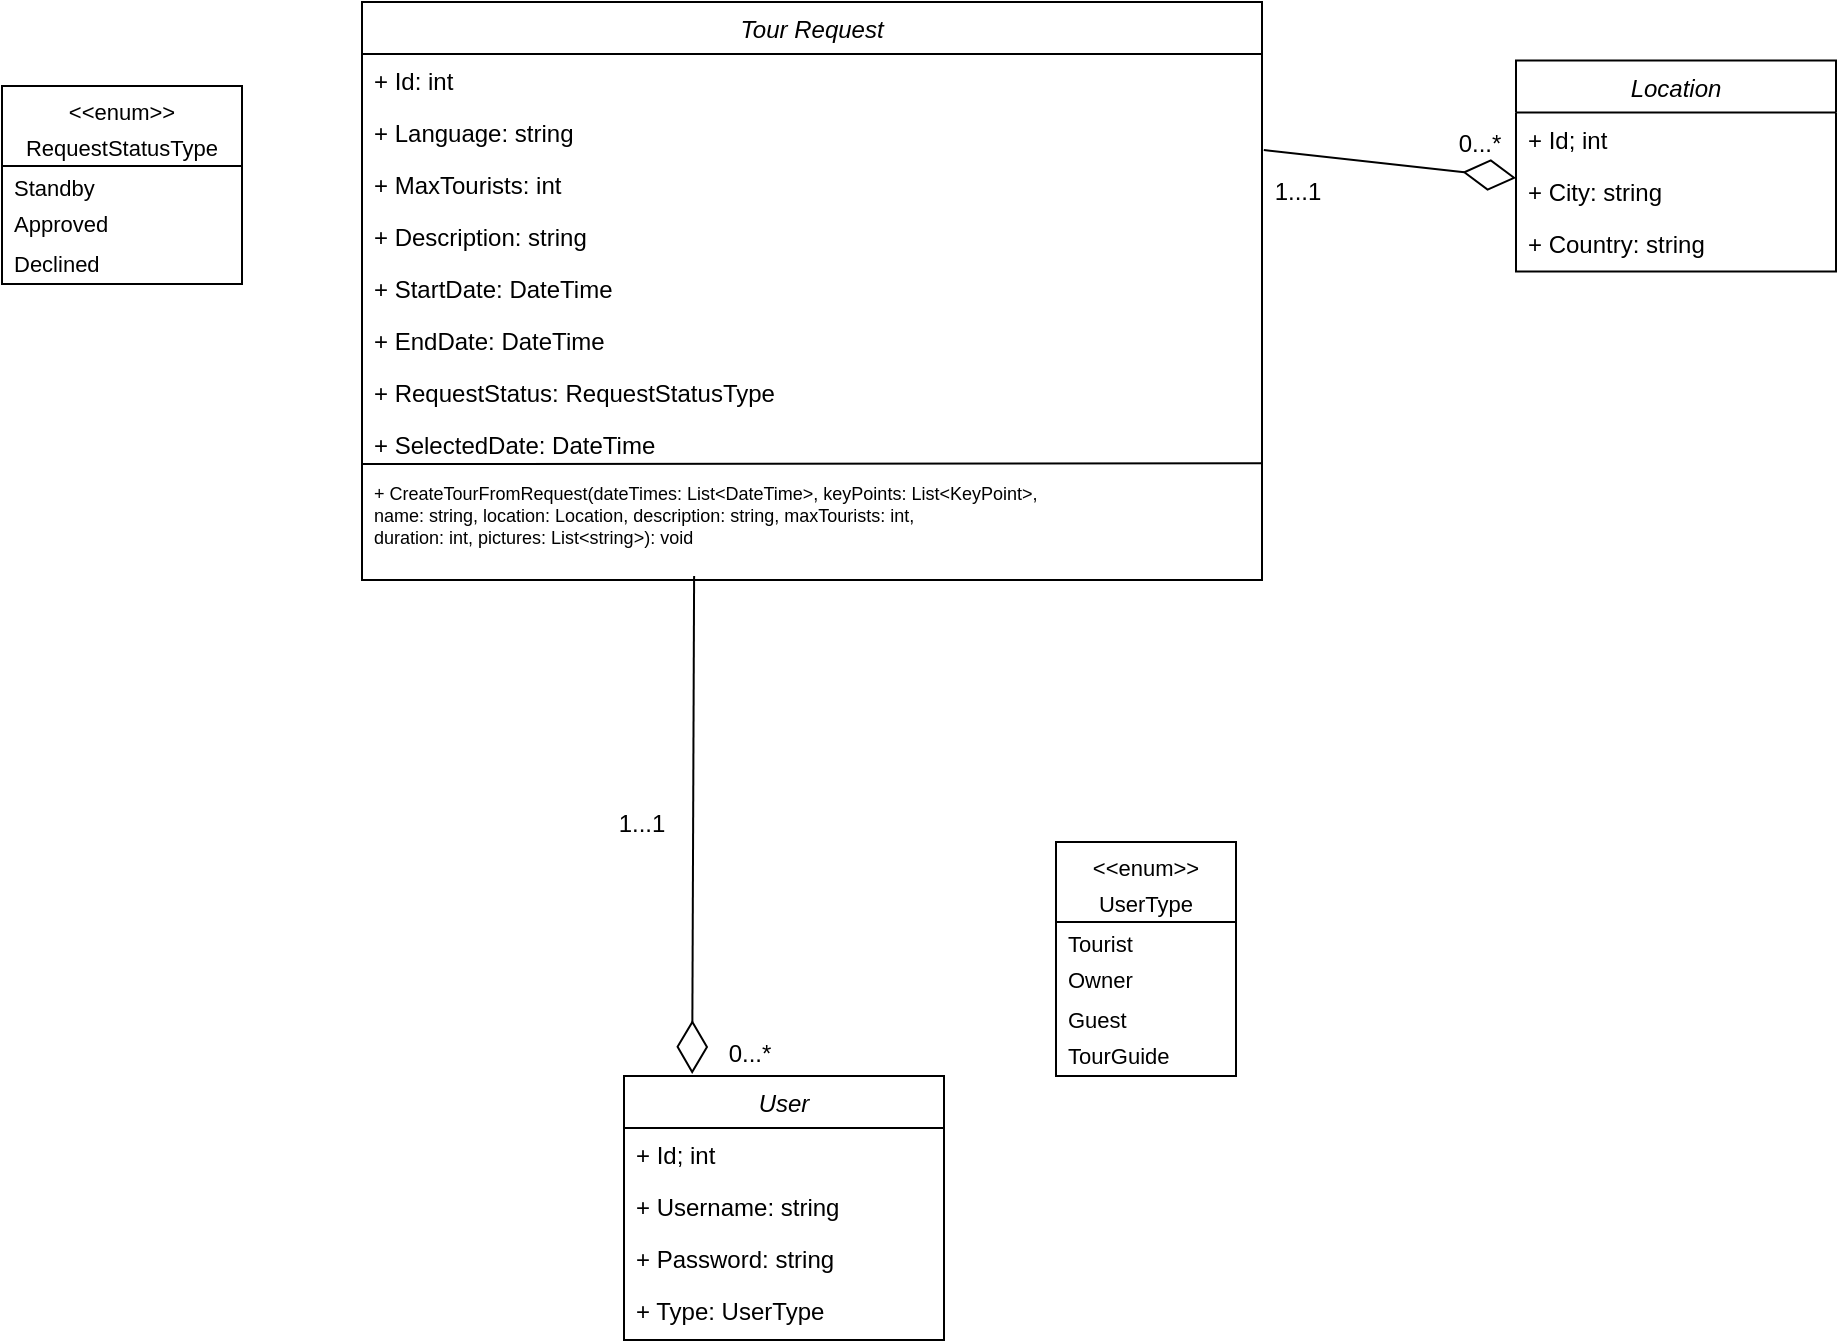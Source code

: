 <mxfile version="24.4.13" type="device">
  <diagram id="C5RBs43oDa-KdzZeNtuy" name="Page-1">
    <mxGraphModel dx="880" dy="434" grid="1" gridSize="9" guides="1" tooltips="1" connect="1" arrows="1" fold="1" page="1" pageScale="1" pageWidth="827" pageHeight="1169" math="0" shadow="0">
      <root>
        <mxCell id="WIyWlLk6GJQsqaUBKTNV-0" />
        <mxCell id="WIyWlLk6GJQsqaUBKTNV-1" parent="WIyWlLk6GJQsqaUBKTNV-0" />
        <mxCell id="zkfFHV4jXpPFQw0GAbJ--0" value="Tour Request" style="swimlane;fontStyle=2;align=center;verticalAlign=top;childLayout=stackLayout;horizontal=1;startSize=26;horizontalStack=0;resizeParent=1;resizeLast=0;collapsible=1;marginBottom=0;rounded=0;shadow=0;strokeWidth=1;" parent="WIyWlLk6GJQsqaUBKTNV-1" vertex="1">
          <mxGeometry x="220" y="120" width="450" height="289" as="geometry">
            <mxRectangle x="220" y="120" width="160" height="26" as="alternateBounds" />
          </mxGeometry>
        </mxCell>
        <mxCell id="zkfFHV4jXpPFQw0GAbJ--1" value="+ Id: int" style="text;align=left;verticalAlign=top;spacingLeft=4;spacingRight=4;overflow=hidden;rotatable=0;points=[[0,0.5],[1,0.5]];portConstraint=eastwest;" parent="zkfFHV4jXpPFQw0GAbJ--0" vertex="1">
          <mxGeometry y="26" width="450" height="26" as="geometry" />
        </mxCell>
        <mxCell id="wFmKNOvRVq7fivsYvquY-7" value="+ Language: string&#xa;" style="text;align=left;verticalAlign=top;spacingLeft=4;spacingRight=4;overflow=hidden;rotatable=0;points=[[0,0.5],[1,0.5]];portConstraint=eastwest;rounded=0;shadow=0;html=0;" parent="zkfFHV4jXpPFQw0GAbJ--0" vertex="1">
          <mxGeometry y="52" width="450" height="26" as="geometry" />
        </mxCell>
        <mxCell id="wFmKNOvRVq7fivsYvquY-6" value="+ MaxTourists: int " style="text;align=left;verticalAlign=top;spacingLeft=4;spacingRight=4;overflow=hidden;rotatable=0;points=[[0,0.5],[1,0.5]];portConstraint=eastwest;rounded=0;shadow=0;html=0;" parent="zkfFHV4jXpPFQw0GAbJ--0" vertex="1">
          <mxGeometry y="78" width="450" height="26" as="geometry" />
        </mxCell>
        <mxCell id="wFmKNOvRVq7fivsYvquY-5" value="+ Description: string" style="text;align=left;verticalAlign=top;spacingLeft=4;spacingRight=4;overflow=hidden;rotatable=0;points=[[0,0.5],[1,0.5]];portConstraint=eastwest;rounded=0;shadow=0;html=0;" parent="zkfFHV4jXpPFQw0GAbJ--0" vertex="1">
          <mxGeometry y="104" width="450" height="26" as="geometry" />
        </mxCell>
        <mxCell id="zkfFHV4jXpPFQw0GAbJ--3" value="+ StartDate: DateTime" style="text;align=left;verticalAlign=top;spacingLeft=4;spacingRight=4;overflow=hidden;rotatable=0;points=[[0,0.5],[1,0.5]];portConstraint=eastwest;rounded=0;shadow=0;html=0;" parent="zkfFHV4jXpPFQw0GAbJ--0" vertex="1">
          <mxGeometry y="130" width="450" height="26" as="geometry" />
        </mxCell>
        <mxCell id="wFmKNOvRVq7fivsYvquY-4" value="+ EndDate: DateTime" style="text;align=left;verticalAlign=top;spacingLeft=4;spacingRight=4;overflow=hidden;rotatable=0;points=[[0,0.5],[1,0.5]];portConstraint=eastwest;rounded=0;shadow=0;html=0;" parent="zkfFHV4jXpPFQw0GAbJ--0" vertex="1">
          <mxGeometry y="156" width="450" height="26" as="geometry" />
        </mxCell>
        <mxCell id="wFmKNOvRVq7fivsYvquY-10" value="+ RequestStatus: RequestStatusType" style="text;align=left;verticalAlign=top;spacingLeft=4;spacingRight=4;overflow=hidden;rotatable=0;points=[[0,0.5],[1,0.5]];portConstraint=eastwest;rounded=0;shadow=0;html=0;" parent="zkfFHV4jXpPFQw0GAbJ--0" vertex="1">
          <mxGeometry y="182" width="450" height="26" as="geometry" />
        </mxCell>
        <mxCell id="wFmKNOvRVq7fivsYvquY-1" value="+ SelectedDate: DateTime" style="text;align=left;verticalAlign=top;spacingLeft=4;spacingRight=4;overflow=hidden;rotatable=0;points=[[0,0.5],[1,0.5]];portConstraint=eastwest;rounded=0;shadow=0;html=0;" parent="zkfFHV4jXpPFQw0GAbJ--0" vertex="1">
          <mxGeometry y="208" width="450" height="26" as="geometry" />
        </mxCell>
        <mxCell id="iYTX1hzSNdXGsrL3NJAf-0" value="" style="endArrow=none;html=1;rounded=0;entryX=1.001;entryY=0.87;entryDx=0;entryDy=0;entryPerimeter=0;" parent="zkfFHV4jXpPFQw0GAbJ--0" target="wFmKNOvRVq7fivsYvquY-1" edge="1">
          <mxGeometry width="50" height="50" relative="1" as="geometry">
            <mxPoint y="231" as="sourcePoint" />
            <mxPoint x="410" y="231" as="targetPoint" />
          </mxGeometry>
        </mxCell>
        <mxCell id="iYTX1hzSNdXGsrL3NJAf-1" value="+ CreateTourFromRequest(dateTimes: List&lt;DateTime&gt;, keyPoints: List&lt;KeyPoint&gt;, &#xa;name: string, location: Location, description: string, maxTourists: int,&#xa;duration: int, pictures: List&lt;string&gt;): void" style="text;align=left;verticalAlign=top;spacingLeft=4;spacingRight=4;overflow=hidden;rotatable=0;points=[[0,0.5],[1,0.5]];portConstraint=eastwest;rounded=0;shadow=0;html=0;fontSize=9;" parent="zkfFHV4jXpPFQw0GAbJ--0" vertex="1">
          <mxGeometry y="234" width="450" height="55" as="geometry" />
        </mxCell>
        <mxCell id="zkfFHV4jXpPFQw0GAbJ--17" value="User" style="swimlane;fontStyle=2;align=center;verticalAlign=top;childLayout=stackLayout;horizontal=1;startSize=26;horizontalStack=0;resizeParent=1;resizeLast=0;collapsible=1;marginBottom=0;rounded=0;shadow=0;strokeWidth=1;" parent="WIyWlLk6GJQsqaUBKTNV-1" vertex="1">
          <mxGeometry x="351" y="657" width="160" height="132" as="geometry">
            <mxRectangle x="550" y="140" width="160" height="26" as="alternateBounds" />
          </mxGeometry>
        </mxCell>
        <mxCell id="zkfFHV4jXpPFQw0GAbJ--18" value="+ Id; int" style="text;align=left;verticalAlign=top;spacingLeft=4;spacingRight=4;overflow=hidden;rotatable=0;points=[[0,0.5],[1,0.5]];portConstraint=eastwest;" parent="zkfFHV4jXpPFQw0GAbJ--17" vertex="1">
          <mxGeometry y="26" width="160" height="26" as="geometry" />
        </mxCell>
        <mxCell id="zkfFHV4jXpPFQw0GAbJ--19" value="+ Username: string" style="text;align=left;verticalAlign=top;spacingLeft=4;spacingRight=4;overflow=hidden;rotatable=0;points=[[0,0.5],[1,0.5]];portConstraint=eastwest;rounded=0;shadow=0;html=0;" parent="zkfFHV4jXpPFQw0GAbJ--17" vertex="1">
          <mxGeometry y="52" width="160" height="26" as="geometry" />
        </mxCell>
        <mxCell id="zkfFHV4jXpPFQw0GAbJ--20" value="+ Password: string" style="text;align=left;verticalAlign=top;spacingLeft=4;spacingRight=4;overflow=hidden;rotatable=0;points=[[0,0.5],[1,0.5]];portConstraint=eastwest;rounded=0;shadow=0;html=0;" parent="zkfFHV4jXpPFQw0GAbJ--17" vertex="1">
          <mxGeometry y="78" width="160" height="26" as="geometry" />
        </mxCell>
        <mxCell id="zkfFHV4jXpPFQw0GAbJ--21" value="+ Type: UserType" style="text;align=left;verticalAlign=top;spacingLeft=4;spacingRight=4;overflow=hidden;rotatable=0;points=[[0,0.5],[1,0.5]];portConstraint=eastwest;rounded=0;shadow=0;html=0;" parent="zkfFHV4jXpPFQw0GAbJ--17" vertex="1">
          <mxGeometry y="104" width="160" height="26" as="geometry" />
        </mxCell>
        <mxCell id="wFmKNOvRVq7fivsYvquY-11" value="" style="rounded=0;whiteSpace=wrap;html=1;" parent="WIyWlLk6GJQsqaUBKTNV-1" vertex="1">
          <mxGeometry x="40" y="162" width="120" height="99" as="geometry" />
        </mxCell>
        <mxCell id="wFmKNOvRVq7fivsYvquY-12" value="&lt;&lt;enum&gt;&gt;&#xa;" style="text;align=center;verticalAlign=top;spacingLeft=4;spacingRight=4;overflow=hidden;rotatable=0;points=[[0,0.5],[1,0.5]];portConstraint=eastwest;rounded=0;shadow=0;html=0;fontSize=11;" parent="WIyWlLk6GJQsqaUBKTNV-1" vertex="1">
          <mxGeometry x="40" y="162" width="120" height="18" as="geometry" />
        </mxCell>
        <mxCell id="wFmKNOvRVq7fivsYvquY-13" value="RequestStatusType" style="text;align=center;verticalAlign=top;spacingLeft=4;spacingRight=4;overflow=hidden;rotatable=0;points=[[0,0.5],[1,0.5]];portConstraint=eastwest;rounded=0;shadow=0;html=0;fontSize=11;" parent="WIyWlLk6GJQsqaUBKTNV-1" vertex="1">
          <mxGeometry x="40" y="180" width="120" height="26" as="geometry" />
        </mxCell>
        <mxCell id="wFmKNOvRVq7fivsYvquY-17" value="" style="line;html=1;strokeWidth=1;align=left;verticalAlign=middle;spacingTop=-1;spacingLeft=3;spacingRight=3;rotatable=0;labelPosition=right;points=[];portConstraint=eastwest;" parent="WIyWlLk6GJQsqaUBKTNV-1" vertex="1">
          <mxGeometry x="40" y="198" width="120" height="8" as="geometry" />
        </mxCell>
        <mxCell id="wFmKNOvRVq7fivsYvquY-18" value="Approved" style="text;align=left;verticalAlign=top;spacingLeft=4;spacingRight=4;overflow=hidden;rotatable=0;points=[[0,0.5],[1,0.5]];portConstraint=eastwest;rounded=0;shadow=0;html=0;fontSize=11;" parent="WIyWlLk6GJQsqaUBKTNV-1" vertex="1">
          <mxGeometry x="40" y="218" width="120" height="20" as="geometry" />
        </mxCell>
        <mxCell id="wFmKNOvRVq7fivsYvquY-19" value="Standby" style="text;align=left;verticalAlign=top;spacingLeft=4;spacingRight=4;overflow=hidden;rotatable=0;points=[[0,0.5],[1,0.5]];portConstraint=eastwest;rounded=0;shadow=0;html=0;fontSize=11;" parent="WIyWlLk6GJQsqaUBKTNV-1" vertex="1">
          <mxGeometry x="40" y="200" width="120" height="25" as="geometry" />
        </mxCell>
        <mxCell id="wFmKNOvRVq7fivsYvquY-20" value="Declined" style="text;align=left;verticalAlign=top;spacingLeft=4;spacingRight=4;overflow=hidden;rotatable=0;points=[[0,0.5],[1,0.5]];portConstraint=eastwest;rounded=0;shadow=0;html=0;fontSize=11;" parent="WIyWlLk6GJQsqaUBKTNV-1" vertex="1">
          <mxGeometry x="40" y="238" width="120" height="18" as="geometry" />
        </mxCell>
        <mxCell id="wFmKNOvRVq7fivsYvquY-21" style="edgeStyle=orthogonalEdgeStyle;rounded=0;orthogonalLoop=1;jettySize=auto;html=1;exitX=1;exitY=0.5;exitDx=0;exitDy=0;" parent="WIyWlLk6GJQsqaUBKTNV-1" source="wFmKNOvRVq7fivsYvquY-18" target="wFmKNOvRVq7fivsYvquY-18" edge="1">
          <mxGeometry relative="1" as="geometry" />
        </mxCell>
        <mxCell id="wFmKNOvRVq7fivsYvquY-22" value="" style="rounded=0;whiteSpace=wrap;html=1;" parent="WIyWlLk6GJQsqaUBKTNV-1" vertex="1">
          <mxGeometry x="567" y="540" width="90" height="117" as="geometry" />
        </mxCell>
        <mxCell id="wFmKNOvRVq7fivsYvquY-23" value="&lt;&lt;enum&gt;&gt;&#xa;" style="text;align=center;verticalAlign=top;spacingLeft=4;spacingRight=4;overflow=hidden;rotatable=0;points=[[0,0.5],[1,0.5]];portConstraint=eastwest;rounded=0;shadow=0;html=0;fontSize=11;" parent="WIyWlLk6GJQsqaUBKTNV-1" vertex="1">
          <mxGeometry x="567" y="540" width="90" height="18" as="geometry" />
        </mxCell>
        <mxCell id="wFmKNOvRVq7fivsYvquY-24" value="UserType" style="text;align=center;verticalAlign=top;spacingLeft=4;spacingRight=4;overflow=hidden;rotatable=0;points=[[0,0.5],[1,0.5]];portConstraint=eastwest;rounded=0;shadow=0;html=0;fontSize=11;" parent="WIyWlLk6GJQsqaUBKTNV-1" vertex="1">
          <mxGeometry x="567" y="558" width="90" height="26" as="geometry" />
        </mxCell>
        <mxCell id="wFmKNOvRVq7fivsYvquY-25" value="" style="line;html=1;strokeWidth=1;align=left;verticalAlign=middle;spacingTop=-1;spacingLeft=3;spacingRight=3;rotatable=0;labelPosition=right;points=[];portConstraint=eastwest;" parent="WIyWlLk6GJQsqaUBKTNV-1" vertex="1">
          <mxGeometry x="567" y="576" width="90" height="8" as="geometry" />
        </mxCell>
        <mxCell id="wFmKNOvRVq7fivsYvquY-26" value="Owner" style="text;align=left;verticalAlign=top;spacingLeft=4;spacingRight=4;overflow=hidden;rotatable=0;points=[[0,0.5],[1,0.5]];portConstraint=eastwest;rounded=0;shadow=0;html=0;fontSize=11;" parent="WIyWlLk6GJQsqaUBKTNV-1" vertex="1">
          <mxGeometry x="567" y="596" width="90" height="20" as="geometry" />
        </mxCell>
        <mxCell id="wFmKNOvRVq7fivsYvquY-27" value="Tourist" style="text;align=left;verticalAlign=top;spacingLeft=4;spacingRight=4;overflow=hidden;rotatable=0;points=[[0,0.5],[1,0.5]];portConstraint=eastwest;rounded=0;shadow=0;html=0;fontSize=11;" parent="WIyWlLk6GJQsqaUBKTNV-1" vertex="1">
          <mxGeometry x="567" y="578" width="90" height="25" as="geometry" />
        </mxCell>
        <mxCell id="wFmKNOvRVq7fivsYvquY-28" value="Guest" style="text;align=left;verticalAlign=top;spacingLeft=4;spacingRight=4;overflow=hidden;rotatable=0;points=[[0,0.5],[1,0.5]];portConstraint=eastwest;rounded=0;shadow=0;html=0;fontSize=11;" parent="WIyWlLk6GJQsqaUBKTNV-1" vertex="1">
          <mxGeometry x="567" y="616" width="90" height="23" as="geometry" />
        </mxCell>
        <mxCell id="wFmKNOvRVq7fivsYvquY-29" style="edgeStyle=orthogonalEdgeStyle;rounded=0;orthogonalLoop=1;jettySize=auto;html=1;exitX=1;exitY=0.5;exitDx=0;exitDy=0;" parent="WIyWlLk6GJQsqaUBKTNV-1" source="wFmKNOvRVq7fivsYvquY-26" target="wFmKNOvRVq7fivsYvquY-26" edge="1">
          <mxGeometry relative="1" as="geometry" />
        </mxCell>
        <mxCell id="wFmKNOvRVq7fivsYvquY-32" value="TourGuide" style="text;align=left;verticalAlign=top;spacingLeft=4;spacingRight=4;overflow=hidden;rotatable=0;points=[[0,0.5],[1,0.5]];portConstraint=eastwest;rounded=0;shadow=0;html=0;fontSize=11;" parent="WIyWlLk6GJQsqaUBKTNV-1" vertex="1">
          <mxGeometry x="567" y="634" width="90" height="23" as="geometry" />
        </mxCell>
        <mxCell id="wFmKNOvRVq7fivsYvquY-34" value="Location" style="swimlane;fontStyle=2;align=center;verticalAlign=top;childLayout=stackLayout;horizontal=1;startSize=26;horizontalStack=0;resizeParent=1;resizeLast=0;collapsible=1;marginBottom=0;rounded=0;shadow=0;strokeWidth=1;" parent="WIyWlLk6GJQsqaUBKTNV-1" vertex="1">
          <mxGeometry x="797" y="149.25" width="160" height="105.5" as="geometry">
            <mxRectangle x="550" y="140" width="160" height="26" as="alternateBounds" />
          </mxGeometry>
        </mxCell>
        <mxCell id="wFmKNOvRVq7fivsYvquY-35" value="+ Id; int" style="text;align=left;verticalAlign=top;spacingLeft=4;spacingRight=4;overflow=hidden;rotatable=0;points=[[0,0.5],[1,0.5]];portConstraint=eastwest;" parent="wFmKNOvRVq7fivsYvquY-34" vertex="1">
          <mxGeometry y="26" width="160" height="26" as="geometry" />
        </mxCell>
        <mxCell id="wFmKNOvRVq7fivsYvquY-36" value="+ City: string" style="text;align=left;verticalAlign=top;spacingLeft=4;spacingRight=4;overflow=hidden;rotatable=0;points=[[0,0.5],[1,0.5]];portConstraint=eastwest;rounded=0;shadow=0;html=0;" parent="wFmKNOvRVq7fivsYvquY-34" vertex="1">
          <mxGeometry y="52" width="160" height="26" as="geometry" />
        </mxCell>
        <mxCell id="wFmKNOvRVq7fivsYvquY-37" value="+ Country: string" style="text;align=left;verticalAlign=top;spacingLeft=4;spacingRight=4;overflow=hidden;rotatable=0;points=[[0,0.5],[1,0.5]];portConstraint=eastwest;rounded=0;shadow=0;html=0;" parent="wFmKNOvRVq7fivsYvquY-34" vertex="1">
          <mxGeometry y="78" width="160" height="26" as="geometry" />
        </mxCell>
        <mxCell id="wFmKNOvRVq7fivsYvquY-45" value="" style="endArrow=diamondThin;endFill=0;endSize=24;html=1;rounded=0;exitX=1.002;exitY=-0.154;exitDx=0;exitDy=0;exitPerimeter=0;entryX=0;entryY=0.26;entryDx=0;entryDy=0;entryPerimeter=0;" parent="WIyWlLk6GJQsqaUBKTNV-1" source="wFmKNOvRVq7fivsYvquY-6" target="wFmKNOvRVq7fivsYvquY-36" edge="1">
          <mxGeometry width="160" relative="1" as="geometry">
            <mxPoint x="788" y="200.75" as="sourcePoint" />
            <mxPoint x="747" y="99" as="targetPoint" />
          </mxGeometry>
        </mxCell>
        <mxCell id="wFmKNOvRVq7fivsYvquY-48" value="" style="endArrow=diamondThin;endFill=0;endSize=24;html=1;rounded=0;entryX=0.213;entryY=-0.008;entryDx=0;entryDy=0;entryPerimeter=0;exitX=0.369;exitY=0.964;exitDx=0;exitDy=0;exitPerimeter=0;" parent="WIyWlLk6GJQsqaUBKTNV-1" source="iYTX1hzSNdXGsrL3NJAf-1" target="zkfFHV4jXpPFQw0GAbJ--17" edge="1">
          <mxGeometry width="160" relative="1" as="geometry">
            <mxPoint x="385" y="432" as="sourcePoint" />
            <mxPoint x="486" y="549" as="targetPoint" />
          </mxGeometry>
        </mxCell>
        <mxCell id="wFmKNOvRVq7fivsYvquY-51" value="0...*" style="text;html=1;align=center;verticalAlign=middle;whiteSpace=wrap;rounded=0;" parent="WIyWlLk6GJQsqaUBKTNV-1" vertex="1">
          <mxGeometry x="761" y="175.75" width="36" height="30" as="geometry" />
        </mxCell>
        <mxCell id="wFmKNOvRVq7fivsYvquY-53" value="1...1" style="text;html=1;align=center;verticalAlign=middle;whiteSpace=wrap;rounded=0;" parent="WIyWlLk6GJQsqaUBKTNV-1" vertex="1">
          <mxGeometry x="670" y="202.75" width="36" height="25" as="geometry" />
        </mxCell>
        <mxCell id="wFmKNOvRVq7fivsYvquY-54" value="1...1" style="text;html=1;align=center;verticalAlign=middle;whiteSpace=wrap;rounded=0;" parent="WIyWlLk6GJQsqaUBKTNV-1" vertex="1">
          <mxGeometry x="342" y="522" width="36" height="18" as="geometry" />
        </mxCell>
        <mxCell id="wFmKNOvRVq7fivsYvquY-55" value="0...*" style="text;html=1;align=center;verticalAlign=middle;whiteSpace=wrap;rounded=0;" parent="WIyWlLk6GJQsqaUBKTNV-1" vertex="1">
          <mxGeometry x="396" y="636.5" width="36" height="18" as="geometry" />
        </mxCell>
      </root>
    </mxGraphModel>
  </diagram>
</mxfile>
